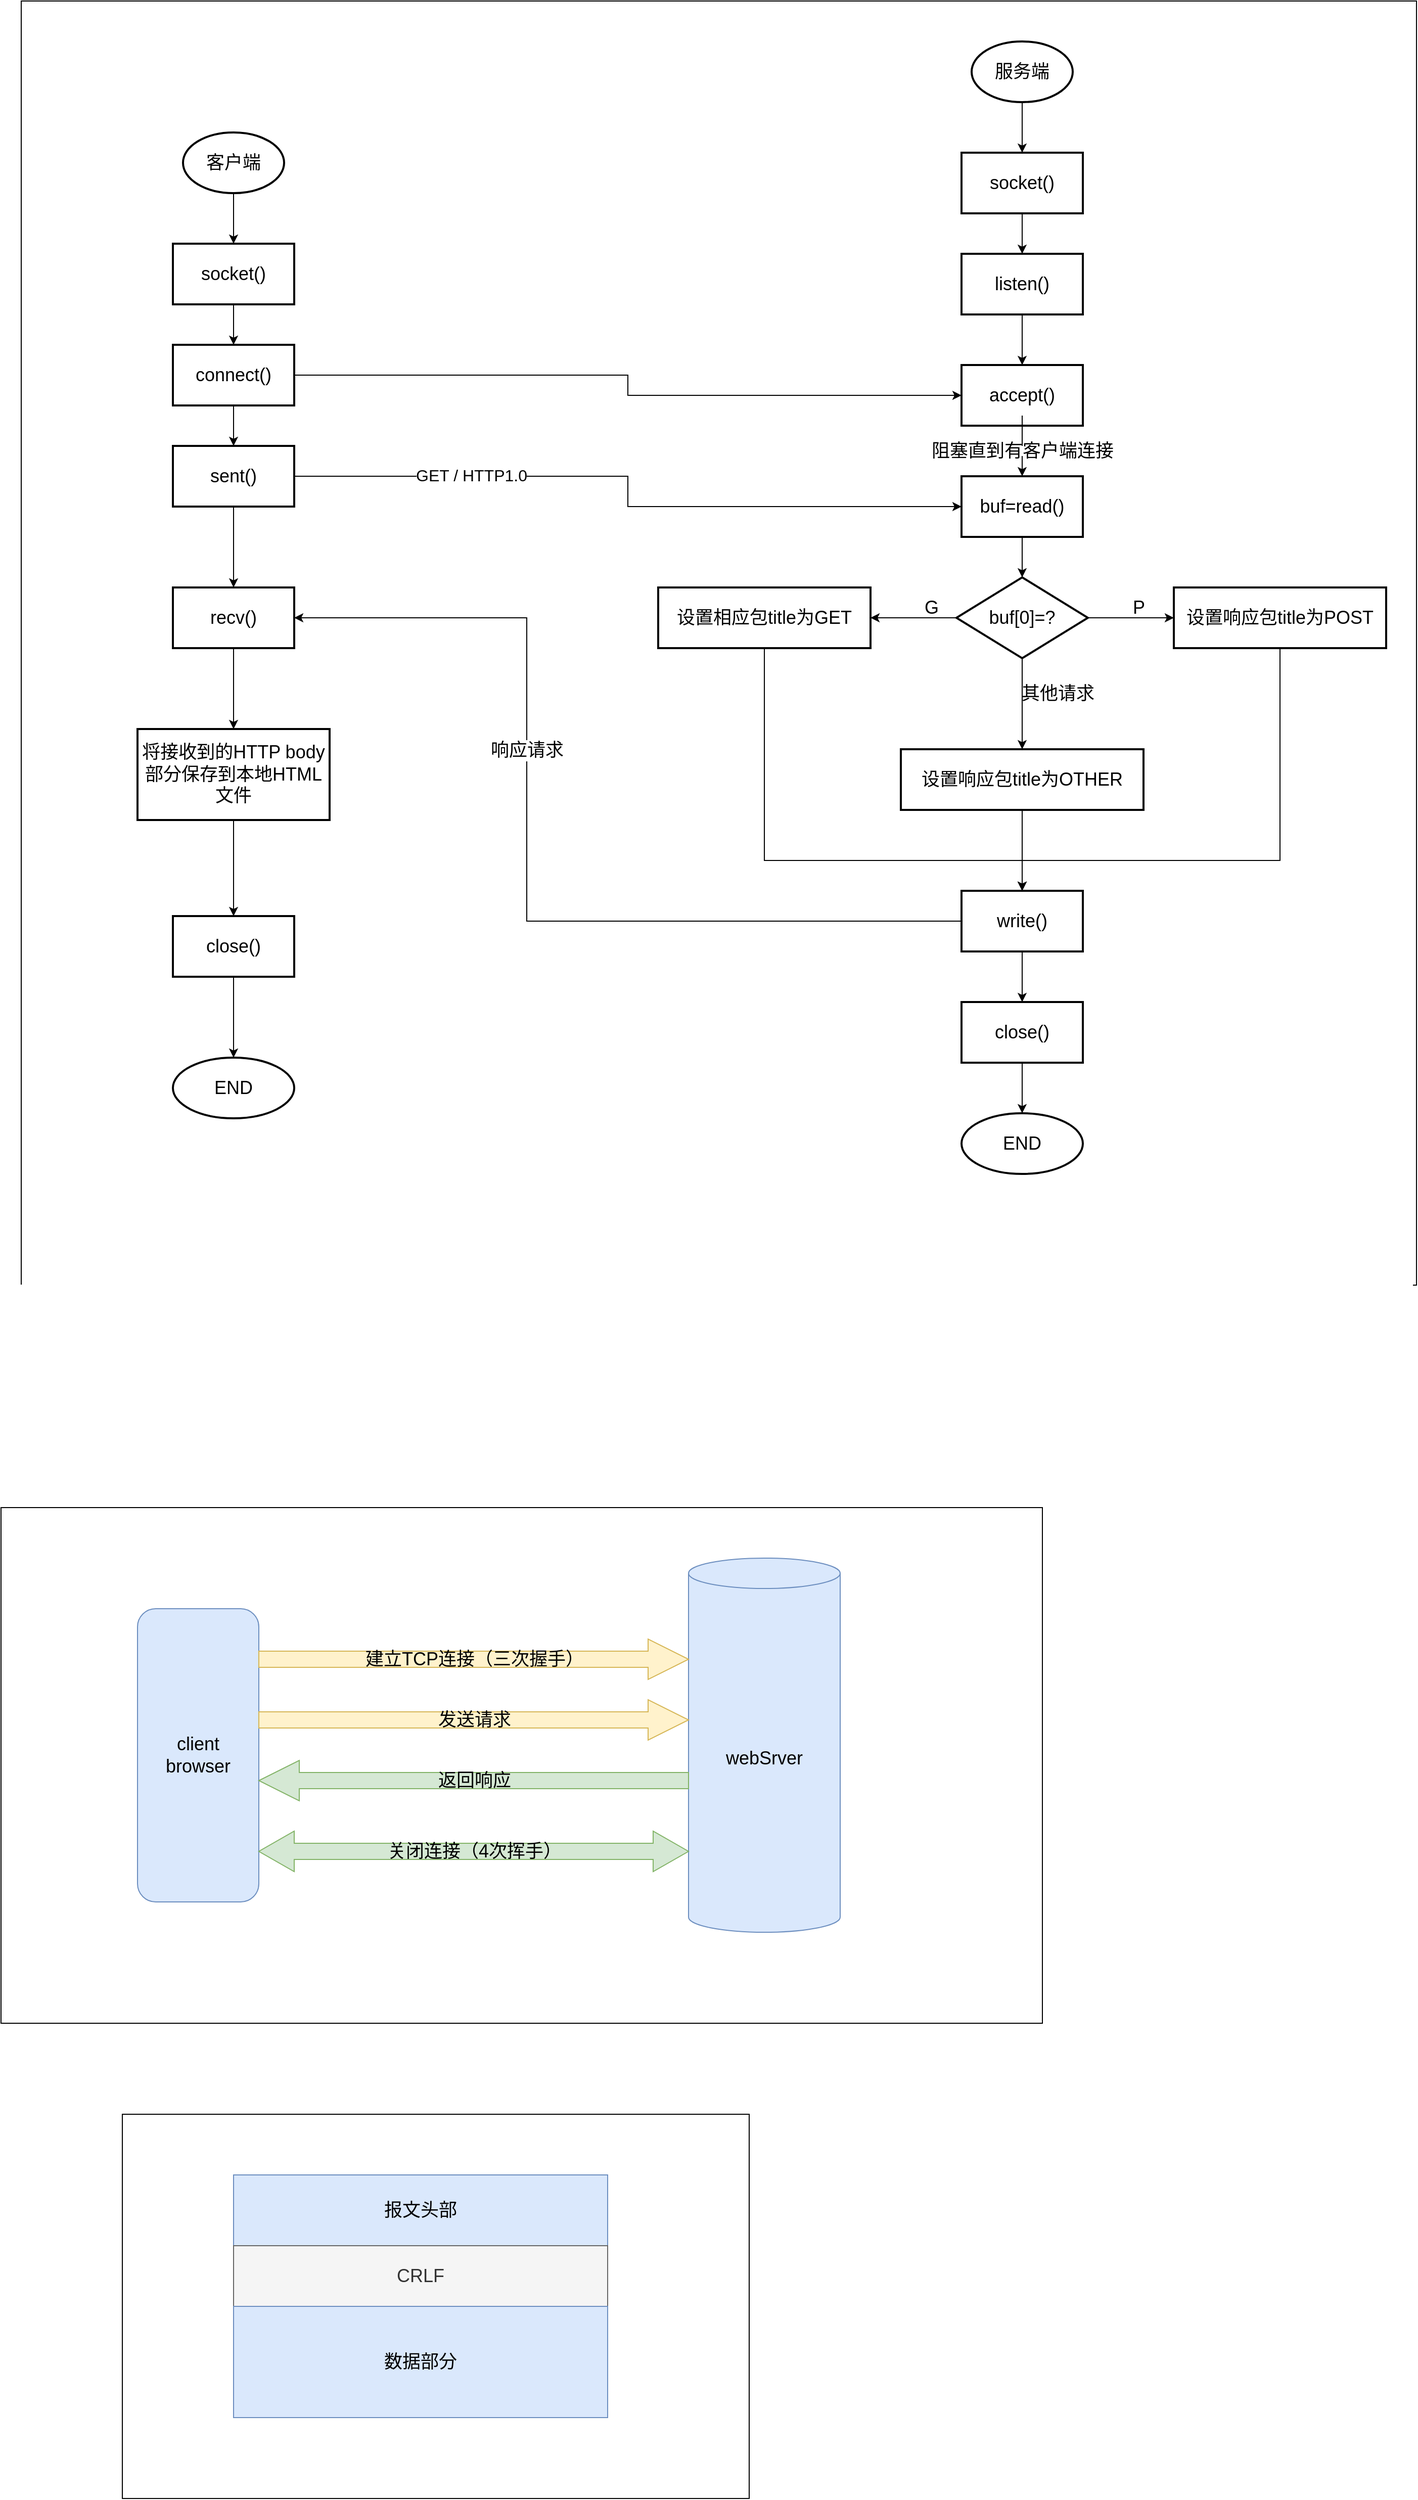 <mxfile version="16.0.3" type="device"><diagram id="0RUUTV2ygtdfQSh2qf3h" name="Page-1"><mxGraphModel dx="2231" dy="812" grid="1" gridSize="10" guides="1" tooltips="1" connect="1" arrows="1" fold="1" page="1" pageScale="1" pageWidth="827" pageHeight="1169" math="0" shadow="0"><root><mxCell id="0"/><mxCell id="1" parent="0"/><mxCell id="XiL_nB-TPhHqP1tWm2l0-19" value="" style="rounded=0;whiteSpace=wrap;html=1;fontSize=18;" vertex="1" parent="1"><mxGeometry x="-640" y="2200" width="620" height="380" as="geometry"/></mxCell><mxCell id="XiL_nB-TPhHqP1tWm2l0-14" value="" style="rounded=0;whiteSpace=wrap;html=1;fontSize=18;" vertex="1" parent="1"><mxGeometry x="-760" y="1600" width="1030" height="510" as="geometry"/></mxCell><mxCell id="e8JPYO8ku2nNq2MHKMOg-14" value="" style="rounded=0;whiteSpace=wrap;html=1;fontSize=18;" parent="1" vertex="1"><mxGeometry x="-740" y="110" width="1380" height="1270" as="geometry"/></mxCell><mxCell id="DZF2KPSXIs2tIBlWHNrR-6" value="" style="edgeStyle=orthogonalEdgeStyle;rounded=0;orthogonalLoop=1;jettySize=auto;html=1;fontSize=18;" parent="1" source="DZF2KPSXIs2tIBlWHNrR-1" target="DZF2KPSXIs2tIBlWHNrR-5" edge="1"><mxGeometry relative="1" as="geometry"/></mxCell><mxCell id="DZF2KPSXIs2tIBlWHNrR-1" value="&lt;font style=&quot;font-size: 18px&quot;&gt;客户端&lt;/font&gt;" style="strokeWidth=2;html=1;shape=mxgraph.flowchart.start_1;whiteSpace=wrap;" parent="1" vertex="1"><mxGeometry x="-580" y="240" width="100" height="60" as="geometry"/></mxCell><mxCell id="DZF2KPSXIs2tIBlWHNrR-4" value="" style="edgeStyle=orthogonalEdgeStyle;rounded=0;orthogonalLoop=1;jettySize=auto;html=1;fontSize=18;" parent="1" source="DZF2KPSXIs2tIBlWHNrR-2" target="DZF2KPSXIs2tIBlWHNrR-3" edge="1"><mxGeometry relative="1" as="geometry"/></mxCell><mxCell id="DZF2KPSXIs2tIBlWHNrR-2" value="&lt;span style=&quot;font-size: 18px&quot;&gt;服务端&lt;br&gt;&lt;/span&gt;" style="strokeWidth=2;html=1;shape=mxgraph.flowchart.start_1;whiteSpace=wrap;" parent="1" vertex="1"><mxGeometry x="200" y="150" width="100" height="60" as="geometry"/></mxCell><mxCell id="DZF2KPSXIs2tIBlWHNrR-8" value="" style="edgeStyle=orthogonalEdgeStyle;rounded=0;orthogonalLoop=1;jettySize=auto;html=1;fontSize=18;" parent="1" source="DZF2KPSXIs2tIBlWHNrR-3" target="DZF2KPSXIs2tIBlWHNrR-7" edge="1"><mxGeometry relative="1" as="geometry"/></mxCell><mxCell id="DZF2KPSXIs2tIBlWHNrR-3" value="&lt;font style=&quot;font-size: 18px&quot;&gt;socket()&lt;/font&gt;" style="whiteSpace=wrap;html=1;strokeWidth=2;" parent="1" vertex="1"><mxGeometry x="190" y="260" width="120" height="60" as="geometry"/></mxCell><mxCell id="DZF2KPSXIs2tIBlWHNrR-38" value="" style="edgeStyle=orthogonalEdgeStyle;rounded=0;orthogonalLoop=1;jettySize=auto;html=1;fontSize=18;" parent="1" source="DZF2KPSXIs2tIBlWHNrR-5" target="DZF2KPSXIs2tIBlWHNrR-37" edge="1"><mxGeometry relative="1" as="geometry"/></mxCell><mxCell id="DZF2KPSXIs2tIBlWHNrR-5" value="&lt;font style=&quot;font-size: 18px&quot;&gt;socket()&lt;/font&gt;" style="whiteSpace=wrap;html=1;strokeWidth=2;" parent="1" vertex="1"><mxGeometry x="-590" y="350" width="120" height="60" as="geometry"/></mxCell><mxCell id="DZF2KPSXIs2tIBlWHNrR-10" value="" style="edgeStyle=orthogonalEdgeStyle;rounded=0;orthogonalLoop=1;jettySize=auto;html=1;fontSize=18;" parent="1" source="DZF2KPSXIs2tIBlWHNrR-7" target="DZF2KPSXIs2tIBlWHNrR-9" edge="1"><mxGeometry relative="1" as="geometry"/></mxCell><mxCell id="DZF2KPSXIs2tIBlWHNrR-7" value="&lt;font style=&quot;font-size: 18px&quot;&gt;listen()&lt;/font&gt;" style="whiteSpace=wrap;html=1;strokeWidth=2;" parent="1" vertex="1"><mxGeometry x="190" y="360" width="120" height="60" as="geometry"/></mxCell><mxCell id="DZF2KPSXIs2tIBlWHNrR-12" value="" style="edgeStyle=orthogonalEdgeStyle;rounded=0;orthogonalLoop=1;jettySize=auto;html=1;fontSize=18;startArrow=none;" parent="1" source="DZF2KPSXIs2tIBlWHNrR-35" target="DZF2KPSXIs2tIBlWHNrR-11" edge="1"><mxGeometry relative="1" as="geometry"/></mxCell><mxCell id="DZF2KPSXIs2tIBlWHNrR-9" value="&lt;font style=&quot;font-size: 18px&quot;&gt;accept()&lt;/font&gt;" style="whiteSpace=wrap;html=1;strokeWidth=2;" parent="1" vertex="1"><mxGeometry x="190" y="470" width="120" height="60" as="geometry"/></mxCell><mxCell id="DZF2KPSXIs2tIBlWHNrR-14" value="" style="edgeStyle=orthogonalEdgeStyle;rounded=0;orthogonalLoop=1;jettySize=auto;html=1;fontSize=18;" parent="1" source="DZF2KPSXIs2tIBlWHNrR-11" target="DZF2KPSXIs2tIBlWHNrR-13" edge="1"><mxGeometry relative="1" as="geometry"/></mxCell><mxCell id="DZF2KPSXIs2tIBlWHNrR-11" value="&lt;font style=&quot;font-size: 18px&quot;&gt;buf=read()&lt;/font&gt;" style="whiteSpace=wrap;html=1;strokeWidth=2;" parent="1" vertex="1"><mxGeometry x="190" y="580" width="120" height="60" as="geometry"/></mxCell><mxCell id="DZF2KPSXIs2tIBlWHNrR-18" value="" style="edgeStyle=orthogonalEdgeStyle;rounded=0;orthogonalLoop=1;jettySize=auto;html=1;fontSize=18;" parent="1" source="DZF2KPSXIs2tIBlWHNrR-13" target="DZF2KPSXIs2tIBlWHNrR-17" edge="1"><mxGeometry relative="1" as="geometry"/></mxCell><mxCell id="DZF2KPSXIs2tIBlWHNrR-21" value="" style="edgeStyle=orthogonalEdgeStyle;rounded=0;orthogonalLoop=1;jettySize=auto;html=1;fontSize=18;" parent="1" source="DZF2KPSXIs2tIBlWHNrR-13" target="DZF2KPSXIs2tIBlWHNrR-20" edge="1"><mxGeometry relative="1" as="geometry"/></mxCell><mxCell id="DZF2KPSXIs2tIBlWHNrR-24" value="" style="edgeStyle=orthogonalEdgeStyle;rounded=0;orthogonalLoop=1;jettySize=auto;html=1;fontSize=18;" parent="1" source="DZF2KPSXIs2tIBlWHNrR-13" target="DZF2KPSXIs2tIBlWHNrR-23" edge="1"><mxGeometry relative="1" as="geometry"/></mxCell><mxCell id="DZF2KPSXIs2tIBlWHNrR-13" value="&lt;font style=&quot;font-size: 18px&quot;&gt;buf[0]=?&lt;/font&gt;" style="rhombus;whiteSpace=wrap;html=1;strokeWidth=2;" parent="1" vertex="1"><mxGeometry x="185" y="680" width="130" height="80" as="geometry"/></mxCell><mxCell id="DZF2KPSXIs2tIBlWHNrR-29" style="edgeStyle=orthogonalEdgeStyle;rounded=0;orthogonalLoop=1;jettySize=auto;html=1;fontSize=18;" parent="1" source="DZF2KPSXIs2tIBlWHNrR-17" target="DZF2KPSXIs2tIBlWHNrR-27" edge="1"><mxGeometry relative="1" as="geometry"><Array as="points"><mxPoint x="-5" y="960"/><mxPoint x="250" y="960"/></Array></mxGeometry></mxCell><mxCell id="DZF2KPSXIs2tIBlWHNrR-17" value="&lt;font style=&quot;font-size: 18px&quot;&gt;设置相应包title为GET&lt;/font&gt;" style="whiteSpace=wrap;html=1;strokeWidth=2;" parent="1" vertex="1"><mxGeometry x="-110" y="690" width="210" height="60" as="geometry"/></mxCell><mxCell id="DZF2KPSXIs2tIBlWHNrR-19" value="G" style="text;html=1;align=center;verticalAlign=middle;resizable=0;points=[];autosize=1;strokeColor=none;fillColor=none;fontSize=18;" parent="1" vertex="1"><mxGeometry x="145" y="695" width="30" height="30" as="geometry"/></mxCell><mxCell id="DZF2KPSXIs2tIBlWHNrR-30" style="edgeStyle=orthogonalEdgeStyle;rounded=0;orthogonalLoop=1;jettySize=auto;html=1;entryX=0.5;entryY=0;entryDx=0;entryDy=0;fontSize=18;" parent="1" source="DZF2KPSXIs2tIBlWHNrR-20" target="DZF2KPSXIs2tIBlWHNrR-27" edge="1"><mxGeometry relative="1" as="geometry"><Array as="points"><mxPoint x="505" y="960"/><mxPoint x="250" y="960"/></Array></mxGeometry></mxCell><mxCell id="DZF2KPSXIs2tIBlWHNrR-20" value="&lt;font style=&quot;font-size: 18px&quot;&gt;设置响应包title为POST&lt;/font&gt;" style="whiteSpace=wrap;html=1;strokeWidth=2;" parent="1" vertex="1"><mxGeometry x="400" y="690" width="210" height="60" as="geometry"/></mxCell><mxCell id="DZF2KPSXIs2tIBlWHNrR-22" value="P" style="text;html=1;align=center;verticalAlign=middle;resizable=0;points=[];autosize=1;strokeColor=none;fillColor=none;fontSize=18;" parent="1" vertex="1"><mxGeometry x="350" y="695" width="30" height="30" as="geometry"/></mxCell><mxCell id="DZF2KPSXIs2tIBlWHNrR-28" value="" style="edgeStyle=orthogonalEdgeStyle;rounded=0;orthogonalLoop=1;jettySize=auto;html=1;fontSize=18;" parent="1" source="DZF2KPSXIs2tIBlWHNrR-23" target="DZF2KPSXIs2tIBlWHNrR-27" edge="1"><mxGeometry relative="1" as="geometry"/></mxCell><mxCell id="DZF2KPSXIs2tIBlWHNrR-23" value="&lt;font style=&quot;font-size: 18px&quot;&gt;设置响应包title为OTHER&lt;/font&gt;" style="whiteSpace=wrap;html=1;strokeWidth=2;" parent="1" vertex="1"><mxGeometry x="130" y="850" width="240" height="60" as="geometry"/></mxCell><mxCell id="DZF2KPSXIs2tIBlWHNrR-25" value="其他请求" style="text;html=1;align=center;verticalAlign=middle;resizable=0;points=[];autosize=1;strokeColor=none;fillColor=none;fontSize=18;" parent="1" vertex="1"><mxGeometry x="240" y="780" width="90" height="30" as="geometry"/></mxCell><mxCell id="DZF2KPSXIs2tIBlWHNrR-32" value="" style="edgeStyle=orthogonalEdgeStyle;rounded=0;orthogonalLoop=1;jettySize=auto;html=1;fontSize=18;" parent="1" source="DZF2KPSXIs2tIBlWHNrR-27" target="DZF2KPSXIs2tIBlWHNrR-31" edge="1"><mxGeometry relative="1" as="geometry"/></mxCell><mxCell id="e8JPYO8ku2nNq2MHKMOg-12" style="edgeStyle=orthogonalEdgeStyle;rounded=0;orthogonalLoop=1;jettySize=auto;html=1;entryX=1;entryY=0.5;entryDx=0;entryDy=0;fontSize=18;" parent="1" source="DZF2KPSXIs2tIBlWHNrR-27" target="e8JPYO8ku2nNq2MHKMOg-4" edge="1"><mxGeometry relative="1" as="geometry"><Array as="points"><mxPoint x="-240" y="1020"/><mxPoint x="-240" y="720"/></Array></mxGeometry></mxCell><mxCell id="e8JPYO8ku2nNq2MHKMOg-13" value="响应请求" style="edgeLabel;html=1;align=center;verticalAlign=middle;resizable=0;points=[];fontSize=18;" parent="e8JPYO8ku2nNq2MHKMOg-12" vertex="1" connectable="0"><mxGeometry x="0.248" relative="1" as="geometry"><mxPoint as="offset"/></mxGeometry></mxCell><mxCell id="DZF2KPSXIs2tIBlWHNrR-27" value="&lt;font style=&quot;font-size: 18px&quot;&gt;write()&lt;/font&gt;" style="whiteSpace=wrap;html=1;strokeWidth=2;" parent="1" vertex="1"><mxGeometry x="190" y="990" width="120" height="60" as="geometry"/></mxCell><mxCell id="DZF2KPSXIs2tIBlWHNrR-34" value="" style="edgeStyle=orthogonalEdgeStyle;rounded=0;orthogonalLoop=1;jettySize=auto;html=1;fontSize=18;" parent="1" source="DZF2KPSXIs2tIBlWHNrR-31" target="DZF2KPSXIs2tIBlWHNrR-33" edge="1"><mxGeometry relative="1" as="geometry"/></mxCell><mxCell id="DZF2KPSXIs2tIBlWHNrR-31" value="&lt;font style=&quot;font-size: 18px&quot;&gt;close()&lt;/font&gt;" style="whiteSpace=wrap;html=1;strokeWidth=2;" parent="1" vertex="1"><mxGeometry x="190" y="1100" width="120" height="60" as="geometry"/></mxCell><mxCell id="DZF2KPSXIs2tIBlWHNrR-33" value="&lt;font style=&quot;font-size: 18px&quot;&gt;END&lt;/font&gt;" style="ellipse;whiteSpace=wrap;html=1;strokeWidth=2;" parent="1" vertex="1"><mxGeometry x="190" y="1210" width="120" height="60" as="geometry"/></mxCell><mxCell id="DZF2KPSXIs2tIBlWHNrR-35" value="阻塞直到有客户端连接" style="text;html=1;align=center;verticalAlign=middle;resizable=0;points=[];autosize=1;strokeColor=none;fillColor=none;fontSize=18;" parent="1" vertex="1"><mxGeometry x="150" y="540" width="200" height="30" as="geometry"/></mxCell><mxCell id="DZF2KPSXIs2tIBlWHNrR-36" value="" style="edgeStyle=orthogonalEdgeStyle;rounded=0;orthogonalLoop=1;jettySize=auto;html=1;fontSize=18;endArrow=none;" parent="1" source="DZF2KPSXIs2tIBlWHNrR-9" target="DZF2KPSXIs2tIBlWHNrR-35" edge="1"><mxGeometry relative="1" as="geometry"><mxPoint x="250" y="530" as="sourcePoint"/><mxPoint x="250" y="580" as="targetPoint"/></mxGeometry></mxCell><mxCell id="DZF2KPSXIs2tIBlWHNrR-40" value="" style="edgeStyle=orthogonalEdgeStyle;rounded=0;orthogonalLoop=1;jettySize=auto;html=1;fontSize=18;" parent="1" source="DZF2KPSXIs2tIBlWHNrR-37" target="DZF2KPSXIs2tIBlWHNrR-39" edge="1"><mxGeometry relative="1" as="geometry"/></mxCell><mxCell id="e8JPYO8ku2nNq2MHKMOg-1" style="edgeStyle=orthogonalEdgeStyle;rounded=0;orthogonalLoop=1;jettySize=auto;html=1;entryX=0;entryY=0.5;entryDx=0;entryDy=0;" parent="1" source="DZF2KPSXIs2tIBlWHNrR-37" target="DZF2KPSXIs2tIBlWHNrR-9" edge="1"><mxGeometry relative="1" as="geometry"/></mxCell><mxCell id="DZF2KPSXIs2tIBlWHNrR-37" value="&lt;font style=&quot;font-size: 18px&quot;&gt;connect()&lt;/font&gt;" style="whiteSpace=wrap;html=1;strokeWidth=2;" parent="1" vertex="1"><mxGeometry x="-590" y="450" width="120" height="60" as="geometry"/></mxCell><mxCell id="e8JPYO8ku2nNq2MHKMOg-2" style="edgeStyle=orthogonalEdgeStyle;rounded=0;orthogonalLoop=1;jettySize=auto;html=1;entryX=0;entryY=0.5;entryDx=0;entryDy=0;" parent="1" source="DZF2KPSXIs2tIBlWHNrR-39" target="DZF2KPSXIs2tIBlWHNrR-11" edge="1"><mxGeometry relative="1" as="geometry"/></mxCell><mxCell id="e8JPYO8ku2nNq2MHKMOg-3" value="GET / HTTP1.0" style="edgeLabel;html=1;align=center;verticalAlign=middle;resizable=0;points=[];fontSize=16;" parent="e8JPYO8ku2nNq2MHKMOg-2" vertex="1" connectable="0"><mxGeometry x="-0.493" y="1" relative="1" as="geometry"><mxPoint as="offset"/></mxGeometry></mxCell><mxCell id="e8JPYO8ku2nNq2MHKMOg-5" value="" style="edgeStyle=orthogonalEdgeStyle;rounded=0;orthogonalLoop=1;jettySize=auto;html=1;fontSize=16;" parent="1" source="DZF2KPSXIs2tIBlWHNrR-39" target="e8JPYO8ku2nNq2MHKMOg-4" edge="1"><mxGeometry relative="1" as="geometry"/></mxCell><mxCell id="DZF2KPSXIs2tIBlWHNrR-39" value="&lt;font style=&quot;font-size: 18px&quot;&gt;sent()&lt;/font&gt;" style="whiteSpace=wrap;html=1;strokeWidth=2;" parent="1" vertex="1"><mxGeometry x="-590" y="550" width="120" height="60" as="geometry"/></mxCell><mxCell id="e8JPYO8ku2nNq2MHKMOg-7" value="" style="edgeStyle=orthogonalEdgeStyle;rounded=0;orthogonalLoop=1;jettySize=auto;html=1;fontSize=18;" parent="1" source="e8JPYO8ku2nNq2MHKMOg-4" target="e8JPYO8ku2nNq2MHKMOg-6" edge="1"><mxGeometry relative="1" as="geometry"/></mxCell><mxCell id="e8JPYO8ku2nNq2MHKMOg-4" value="&lt;font style=&quot;font-size: 18px&quot;&gt;recv()&lt;/font&gt;" style="whiteSpace=wrap;html=1;strokeWidth=2;" parent="1" vertex="1"><mxGeometry x="-590" y="690" width="120" height="60" as="geometry"/></mxCell><mxCell id="e8JPYO8ku2nNq2MHKMOg-9" value="" style="edgeStyle=orthogonalEdgeStyle;rounded=0;orthogonalLoop=1;jettySize=auto;html=1;fontSize=18;" parent="1" source="e8JPYO8ku2nNq2MHKMOg-6" target="e8JPYO8ku2nNq2MHKMOg-8" edge="1"><mxGeometry relative="1" as="geometry"/></mxCell><mxCell id="e8JPYO8ku2nNq2MHKMOg-6" value="&lt;font style=&quot;font-size: 18px&quot;&gt;将接收到的HTTP body部分保存到本地HTML文件&lt;/font&gt;" style="whiteSpace=wrap;html=1;strokeWidth=2;" parent="1" vertex="1"><mxGeometry x="-625" y="830" width="190" height="90" as="geometry"/></mxCell><mxCell id="e8JPYO8ku2nNq2MHKMOg-11" value="" style="edgeStyle=orthogonalEdgeStyle;rounded=0;orthogonalLoop=1;jettySize=auto;html=1;fontSize=18;" parent="1" source="e8JPYO8ku2nNq2MHKMOg-8" target="e8JPYO8ku2nNq2MHKMOg-10" edge="1"><mxGeometry relative="1" as="geometry"/></mxCell><mxCell id="e8JPYO8ku2nNq2MHKMOg-8" value="&lt;font style=&quot;font-size: 18px&quot;&gt;close()&lt;/font&gt;" style="whiteSpace=wrap;html=1;strokeWidth=2;" parent="1" vertex="1"><mxGeometry x="-590" y="1015" width="120" height="60" as="geometry"/></mxCell><mxCell id="e8JPYO8ku2nNq2MHKMOg-10" value="&lt;font style=&quot;font-size: 18px&quot;&gt;END&lt;/font&gt;" style="ellipse;whiteSpace=wrap;html=1;strokeWidth=2;" parent="1" vertex="1"><mxGeometry x="-590" y="1155" width="120" height="60" as="geometry"/></mxCell><mxCell id="XiL_nB-TPhHqP1tWm2l0-2" value="&lt;font style=&quot;font-size: 18px&quot;&gt;webSrver&lt;/font&gt;" style="shape=cylinder3;whiteSpace=wrap;html=1;boundedLbl=1;backgroundOutline=1;size=15;fillColor=#dae8fc;strokeColor=#6c8ebf;" vertex="1" parent="1"><mxGeometry x="-80" y="1650" width="150" height="370" as="geometry"/></mxCell><mxCell id="XiL_nB-TPhHqP1tWm2l0-4" value="&lt;font style=&quot;font-size: 18px&quot;&gt;client&lt;br&gt;browser&lt;br&gt;&lt;/font&gt;" style="rounded=1;whiteSpace=wrap;html=1;fillColor=#dae8fc;strokeColor=#6c8ebf;" vertex="1" parent="1"><mxGeometry x="-625" y="1700" width="120" height="290" as="geometry"/></mxCell><mxCell id="XiL_nB-TPhHqP1tWm2l0-6" value="建立TCP连接（三次握手）" style="html=1;shadow=0;dashed=0;align=center;verticalAlign=middle;shape=mxgraph.arrows2.arrow;dy=0.6;dx=40;notch=0;fontSize=18;fillColor=#fff2cc;strokeColor=#d6b656;" vertex="1" parent="1"><mxGeometry x="-505" y="1730" width="425" height="40" as="geometry"/></mxCell><mxCell id="XiL_nB-TPhHqP1tWm2l0-8" value="发送请求" style="html=1;shadow=0;dashed=0;align=center;verticalAlign=middle;shape=mxgraph.arrows2.arrow;dy=0.6;dx=40;notch=0;fontSize=18;fillColor=#fff2cc;strokeColor=#d6b656;" vertex="1" parent="1"><mxGeometry x="-505" y="1790" width="425" height="40" as="geometry"/></mxCell><mxCell id="XiL_nB-TPhHqP1tWm2l0-9" value="返回响应" style="html=1;shadow=0;dashed=0;align=center;verticalAlign=middle;shape=mxgraph.arrows2.arrow;dy=0.6;dx=40;flipH=1;notch=0;fontSize=18;fillColor=#d5e8d4;strokeColor=#82b366;" vertex="1" parent="1"><mxGeometry x="-505" y="1850" width="425" height="40" as="geometry"/></mxCell><mxCell id="XiL_nB-TPhHqP1tWm2l0-13" value="关闭连接（4次挥手）" style="html=1;shadow=0;dashed=0;align=center;verticalAlign=middle;shape=mxgraph.arrows2.twoWayArrow;dy=0.6;dx=35;fontSize=18;fillColor=#d5e8d4;strokeColor=#82b366;" vertex="1" parent="1"><mxGeometry x="-505" y="1920" width="425" height="40" as="geometry"/></mxCell><mxCell id="XiL_nB-TPhHqP1tWm2l0-15" value="" style="rounded=0;whiteSpace=wrap;html=1;fontSize=18;" vertex="1" parent="1"><mxGeometry x="-530" y="2260" width="370" height="240" as="geometry"/></mxCell><mxCell id="XiL_nB-TPhHqP1tWm2l0-16" value="报文头部" style="rounded=0;whiteSpace=wrap;html=1;fontSize=18;fillColor=#dae8fc;strokeColor=#6c8ebf;" vertex="1" parent="1"><mxGeometry x="-530" y="2260" width="370" height="70" as="geometry"/></mxCell><mxCell id="XiL_nB-TPhHqP1tWm2l0-17" value="CRLF" style="rounded=0;whiteSpace=wrap;html=1;fontSize=18;fillColor=#f5f5f5;fontColor=#333333;strokeColor=#666666;" vertex="1" parent="1"><mxGeometry x="-530" y="2330" width="370" height="60" as="geometry"/></mxCell><mxCell id="XiL_nB-TPhHqP1tWm2l0-18" value="数据部分" style="rounded=0;whiteSpace=wrap;html=1;fontSize=18;fillColor=#dae8fc;strokeColor=#6c8ebf;" vertex="1" parent="1"><mxGeometry x="-530" y="2390" width="370" height="110" as="geometry"/></mxCell></root></mxGraphModel></diagram></mxfile>